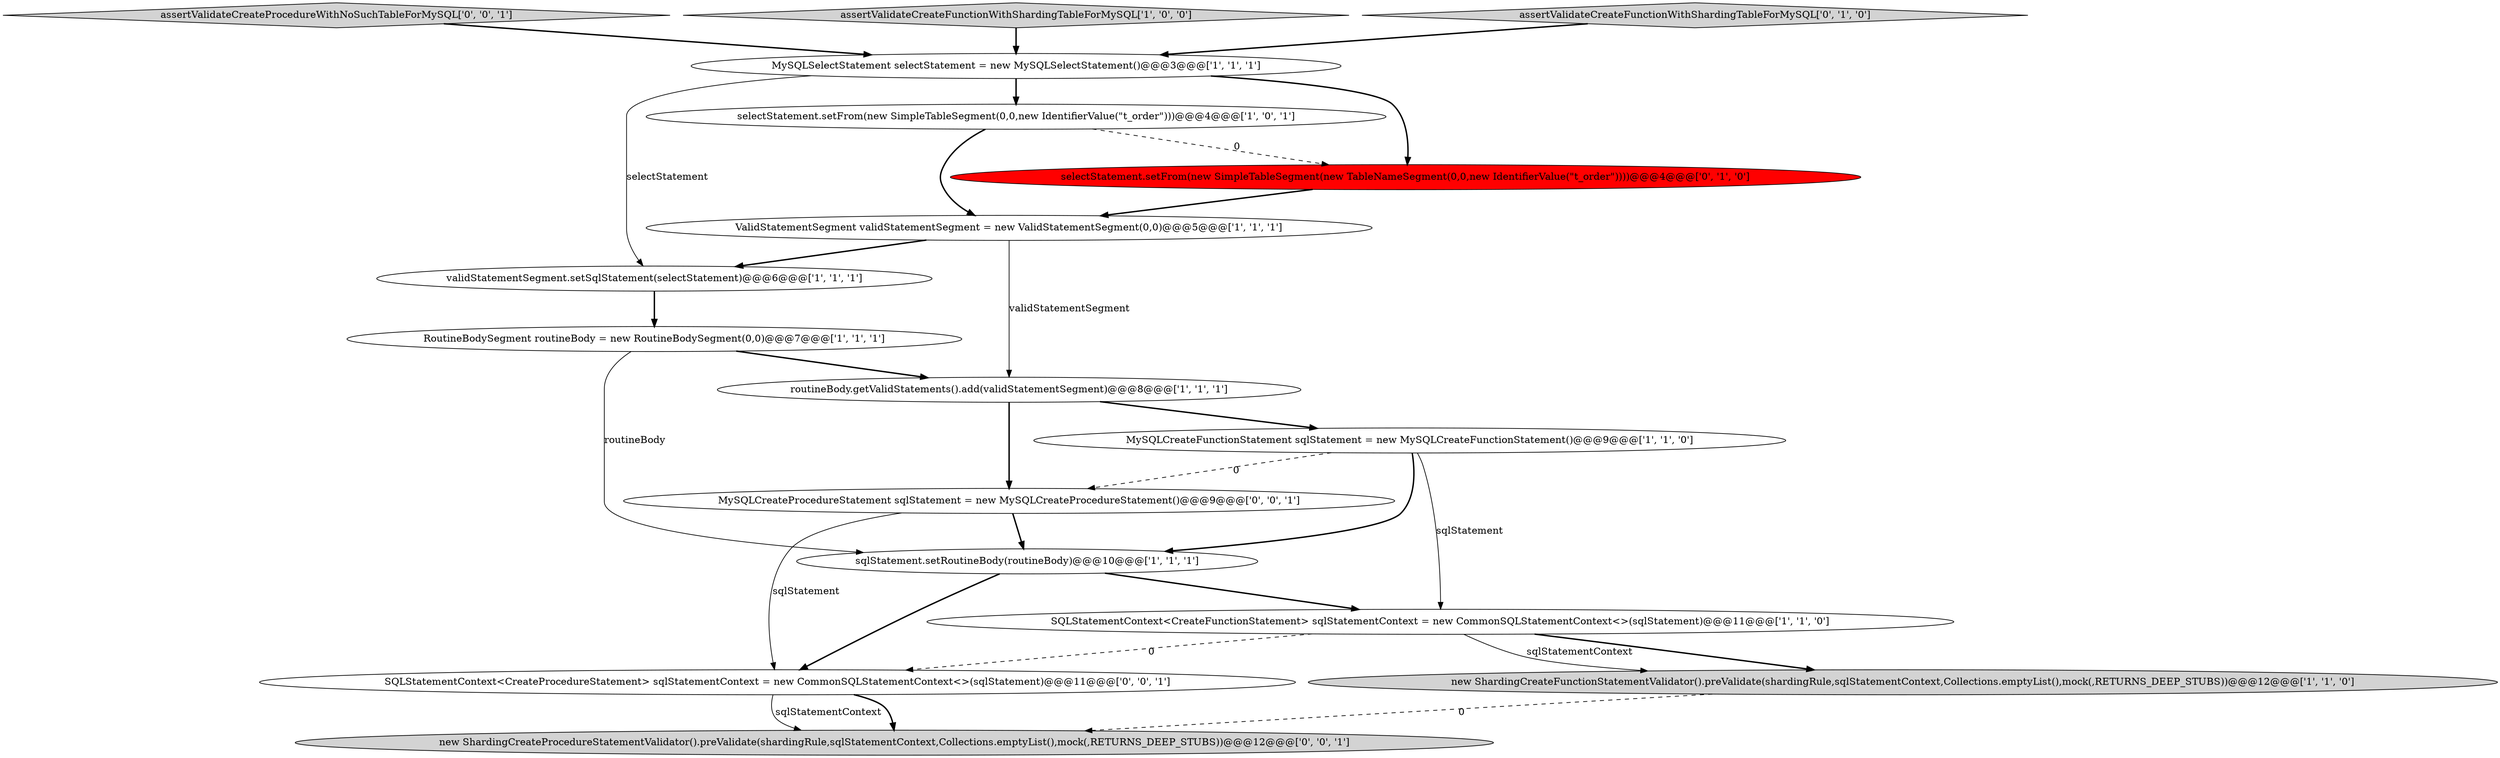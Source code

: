 digraph {
14 [style = filled, label = "MySQLCreateProcedureStatement sqlStatement = new MySQLCreateProcedureStatement()@@@9@@@['0', '0', '1']", fillcolor = white, shape = ellipse image = "AAA0AAABBB3BBB"];
12 [style = filled, label = "selectStatement.setFrom(new SimpleTableSegment(new TableNameSegment(0,0,new IdentifierValue(\"t_order\"))))@@@4@@@['0', '1', '0']", fillcolor = red, shape = ellipse image = "AAA1AAABBB2BBB"];
3 [style = filled, label = "validStatementSegment.setSqlStatement(selectStatement)@@@6@@@['1', '1', '1']", fillcolor = white, shape = ellipse image = "AAA0AAABBB1BBB"];
8 [style = filled, label = "SQLStatementContext<CreateFunctionStatement> sqlStatementContext = new CommonSQLStatementContext<>(sqlStatement)@@@11@@@['1', '1', '0']", fillcolor = white, shape = ellipse image = "AAA0AAABBB1BBB"];
9 [style = filled, label = "selectStatement.setFrom(new SimpleTableSegment(0,0,new IdentifierValue(\"t_order\")))@@@4@@@['1', '0', '1']", fillcolor = white, shape = ellipse image = "AAA0AAABBB1BBB"];
16 [style = filled, label = "assertValidateCreateProcedureWithNoSuchTableForMySQL['0', '0', '1']", fillcolor = lightgray, shape = diamond image = "AAA0AAABBB3BBB"];
1 [style = filled, label = "ValidStatementSegment validStatementSegment = new ValidStatementSegment(0,0)@@@5@@@['1', '1', '1']", fillcolor = white, shape = ellipse image = "AAA0AAABBB1BBB"];
4 [style = filled, label = "MySQLCreateFunctionStatement sqlStatement = new MySQLCreateFunctionStatement()@@@9@@@['1', '1', '0']", fillcolor = white, shape = ellipse image = "AAA0AAABBB1BBB"];
0 [style = filled, label = "new ShardingCreateFunctionStatementValidator().preValidate(shardingRule,sqlStatementContext,Collections.emptyList(),mock(,RETURNS_DEEP_STUBS))@@@12@@@['1', '1', '0']", fillcolor = lightgray, shape = ellipse image = "AAA0AAABBB1BBB"];
15 [style = filled, label = "SQLStatementContext<CreateProcedureStatement> sqlStatementContext = new CommonSQLStatementContext<>(sqlStatement)@@@11@@@['0', '0', '1']", fillcolor = white, shape = ellipse image = "AAA0AAABBB3BBB"];
10 [style = filled, label = "routineBody.getValidStatements().add(validStatementSegment)@@@8@@@['1', '1', '1']", fillcolor = white, shape = ellipse image = "AAA0AAABBB1BBB"];
2 [style = filled, label = "assertValidateCreateFunctionWithShardingTableForMySQL['1', '0', '0']", fillcolor = lightgray, shape = diamond image = "AAA0AAABBB1BBB"];
5 [style = filled, label = "sqlStatement.setRoutineBody(routineBody)@@@10@@@['1', '1', '1']", fillcolor = white, shape = ellipse image = "AAA0AAABBB1BBB"];
6 [style = filled, label = "MySQLSelectStatement selectStatement = new MySQLSelectStatement()@@@3@@@['1', '1', '1']", fillcolor = white, shape = ellipse image = "AAA0AAABBB1BBB"];
11 [style = filled, label = "assertValidateCreateFunctionWithShardingTableForMySQL['0', '1', '0']", fillcolor = lightgray, shape = diamond image = "AAA0AAABBB2BBB"];
13 [style = filled, label = "new ShardingCreateProcedureStatementValidator().preValidate(shardingRule,sqlStatementContext,Collections.emptyList(),mock(,RETURNS_DEEP_STUBS))@@@12@@@['0', '0', '1']", fillcolor = lightgray, shape = ellipse image = "AAA0AAABBB3BBB"];
7 [style = filled, label = "RoutineBodySegment routineBody = new RoutineBodySegment(0,0)@@@7@@@['1', '1', '1']", fillcolor = white, shape = ellipse image = "AAA0AAABBB1BBB"];
5->8 [style = bold, label=""];
15->13 [style = bold, label=""];
6->3 [style = solid, label="selectStatement"];
4->8 [style = solid, label="sqlStatement"];
10->14 [style = bold, label=""];
7->10 [style = bold, label=""];
2->6 [style = bold, label=""];
7->5 [style = solid, label="routineBody"];
16->6 [style = bold, label=""];
11->6 [style = bold, label=""];
8->15 [style = dashed, label="0"];
1->3 [style = bold, label=""];
5->15 [style = bold, label=""];
12->1 [style = bold, label=""];
1->10 [style = solid, label="validStatementSegment"];
14->15 [style = solid, label="sqlStatement"];
8->0 [style = bold, label=""];
3->7 [style = bold, label=""];
15->13 [style = solid, label="sqlStatementContext"];
0->13 [style = dashed, label="0"];
8->0 [style = solid, label="sqlStatementContext"];
10->4 [style = bold, label=""];
4->14 [style = dashed, label="0"];
9->12 [style = dashed, label="0"];
6->9 [style = bold, label=""];
9->1 [style = bold, label=""];
4->5 [style = bold, label=""];
14->5 [style = bold, label=""];
6->12 [style = bold, label=""];
}
